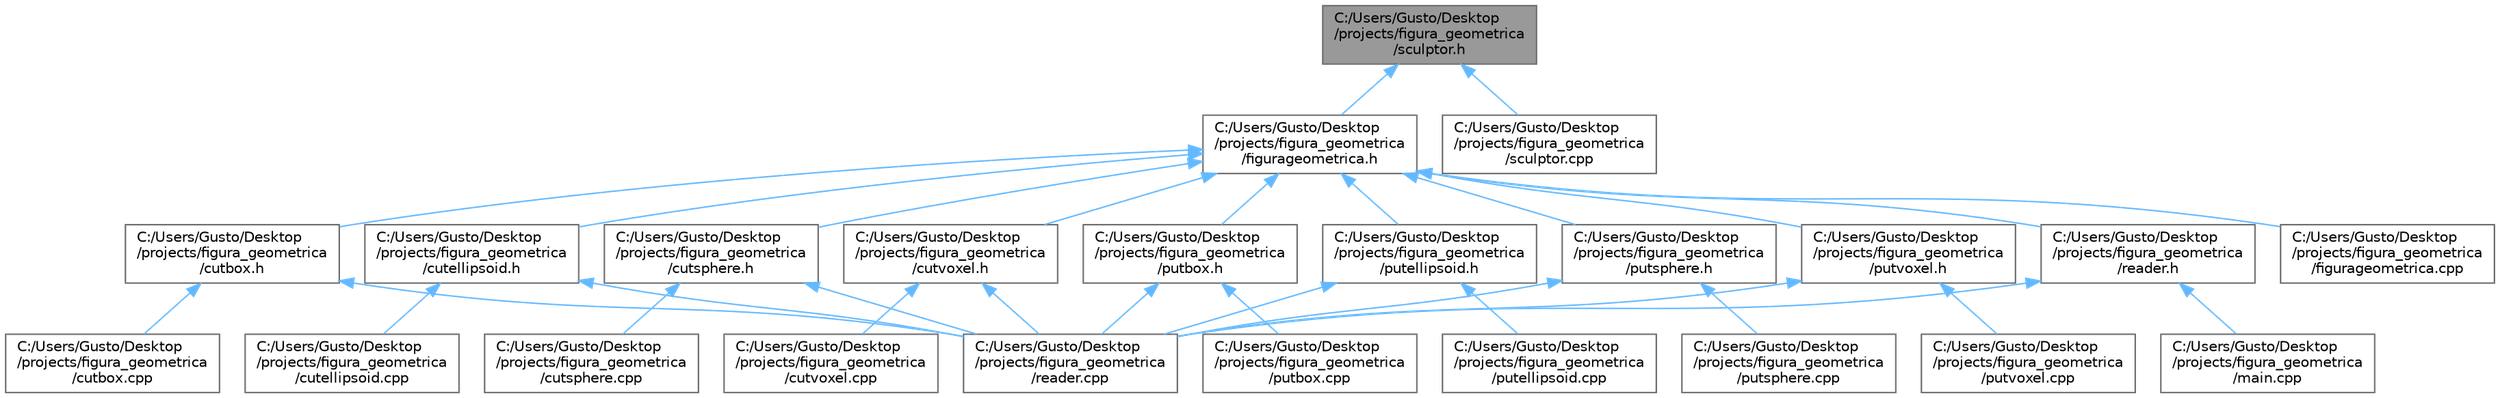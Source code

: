 digraph "C:/Users/Gusto/Desktop/projects/figura_geometrica/sculptor.h"
{
 // LATEX_PDF_SIZE
  bgcolor="transparent";
  edge [fontname=Helvetica,fontsize=10,labelfontname=Helvetica,labelfontsize=10];
  node [fontname=Helvetica,fontsize=10,shape=box,height=0.2,width=0.4];
  Node1 [id="Node000001",label="C:/Users/Gusto/Desktop\l/projects/figura_geometrica\l/sculptor.h",height=0.2,width=0.4,color="gray40", fillcolor="grey60", style="filled", fontcolor="black",tooltip=" "];
  Node1 -> Node2 [id="edge31_Node000001_Node000002",dir="back",color="steelblue1",style="solid",tooltip=" "];
  Node2 [id="Node000002",label="C:/Users/Gusto/Desktop\l/projects/figura_geometrica\l/figurageometrica.h",height=0.2,width=0.4,color="grey40", fillcolor="white", style="filled",URL="$figurageometrica_8h.html",tooltip=" "];
  Node2 -> Node3 [id="edge32_Node000002_Node000003",dir="back",color="steelblue1",style="solid",tooltip=" "];
  Node3 [id="Node000003",label="C:/Users/Gusto/Desktop\l/projects/figura_geometrica\l/cutbox.h",height=0.2,width=0.4,color="grey40", fillcolor="white", style="filled",URL="$cutbox_8h.html",tooltip=" "];
  Node3 -> Node4 [id="edge33_Node000003_Node000004",dir="back",color="steelblue1",style="solid",tooltip=" "];
  Node4 [id="Node000004",label="C:/Users/Gusto/Desktop\l/projects/figura_geometrica\l/cutbox.cpp",height=0.2,width=0.4,color="grey40", fillcolor="white", style="filled",URL="$cutbox_8cpp.html",tooltip=" "];
  Node3 -> Node5 [id="edge34_Node000003_Node000005",dir="back",color="steelblue1",style="solid",tooltip=" "];
  Node5 [id="Node000005",label="C:/Users/Gusto/Desktop\l/projects/figura_geometrica\l/reader.cpp",height=0.2,width=0.4,color="grey40", fillcolor="white", style="filled",URL="$reader_8cpp.html",tooltip=" "];
  Node2 -> Node6 [id="edge35_Node000002_Node000006",dir="back",color="steelblue1",style="solid",tooltip=" "];
  Node6 [id="Node000006",label="C:/Users/Gusto/Desktop\l/projects/figura_geometrica\l/cutellipsoid.h",height=0.2,width=0.4,color="grey40", fillcolor="white", style="filled",URL="$cutellipsoid_8h.html",tooltip=" "];
  Node6 -> Node7 [id="edge36_Node000006_Node000007",dir="back",color="steelblue1",style="solid",tooltip=" "];
  Node7 [id="Node000007",label="C:/Users/Gusto/Desktop\l/projects/figura_geometrica\l/cutellipsoid.cpp",height=0.2,width=0.4,color="grey40", fillcolor="white", style="filled",URL="$cutellipsoid_8cpp.html",tooltip=" "];
  Node6 -> Node5 [id="edge37_Node000006_Node000005",dir="back",color="steelblue1",style="solid",tooltip=" "];
  Node2 -> Node8 [id="edge38_Node000002_Node000008",dir="back",color="steelblue1",style="solid",tooltip=" "];
  Node8 [id="Node000008",label="C:/Users/Gusto/Desktop\l/projects/figura_geometrica\l/cutsphere.h",height=0.2,width=0.4,color="grey40", fillcolor="white", style="filled",URL="$cutsphere_8h.html",tooltip=" "];
  Node8 -> Node9 [id="edge39_Node000008_Node000009",dir="back",color="steelblue1",style="solid",tooltip=" "];
  Node9 [id="Node000009",label="C:/Users/Gusto/Desktop\l/projects/figura_geometrica\l/cutsphere.cpp",height=0.2,width=0.4,color="grey40", fillcolor="white", style="filled",URL="$cutsphere_8cpp.html",tooltip=" "];
  Node8 -> Node5 [id="edge40_Node000008_Node000005",dir="back",color="steelblue1",style="solid",tooltip=" "];
  Node2 -> Node10 [id="edge41_Node000002_Node000010",dir="back",color="steelblue1",style="solid",tooltip=" "];
  Node10 [id="Node000010",label="C:/Users/Gusto/Desktop\l/projects/figura_geometrica\l/cutvoxel.h",height=0.2,width=0.4,color="grey40", fillcolor="white", style="filled",URL="$cutvoxel_8h.html",tooltip=" "];
  Node10 -> Node11 [id="edge42_Node000010_Node000011",dir="back",color="steelblue1",style="solid",tooltip=" "];
  Node11 [id="Node000011",label="C:/Users/Gusto/Desktop\l/projects/figura_geometrica\l/cutvoxel.cpp",height=0.2,width=0.4,color="grey40", fillcolor="white", style="filled",URL="$cutvoxel_8cpp.html",tooltip=" "];
  Node10 -> Node5 [id="edge43_Node000010_Node000005",dir="back",color="steelblue1",style="solid",tooltip=" "];
  Node2 -> Node12 [id="edge44_Node000002_Node000012",dir="back",color="steelblue1",style="solid",tooltip=" "];
  Node12 [id="Node000012",label="C:/Users/Gusto/Desktop\l/projects/figura_geometrica\l/figurageometrica.cpp",height=0.2,width=0.4,color="grey40", fillcolor="white", style="filled",URL="$figurageometrica_8cpp.html",tooltip=" "];
  Node2 -> Node13 [id="edge45_Node000002_Node000013",dir="back",color="steelblue1",style="solid",tooltip=" "];
  Node13 [id="Node000013",label="C:/Users/Gusto/Desktop\l/projects/figura_geometrica\l/putbox.h",height=0.2,width=0.4,color="grey40", fillcolor="white", style="filled",URL="$putbox_8h.html",tooltip=" "];
  Node13 -> Node14 [id="edge46_Node000013_Node000014",dir="back",color="steelblue1",style="solid",tooltip=" "];
  Node14 [id="Node000014",label="C:/Users/Gusto/Desktop\l/projects/figura_geometrica\l/putbox.cpp",height=0.2,width=0.4,color="grey40", fillcolor="white", style="filled",URL="$putbox_8cpp.html",tooltip=" "];
  Node13 -> Node5 [id="edge47_Node000013_Node000005",dir="back",color="steelblue1",style="solid",tooltip=" "];
  Node2 -> Node15 [id="edge48_Node000002_Node000015",dir="back",color="steelblue1",style="solid",tooltip=" "];
  Node15 [id="Node000015",label="C:/Users/Gusto/Desktop\l/projects/figura_geometrica\l/putellipsoid.h",height=0.2,width=0.4,color="grey40", fillcolor="white", style="filled",URL="$putellipsoid_8h.html",tooltip=" "];
  Node15 -> Node16 [id="edge49_Node000015_Node000016",dir="back",color="steelblue1",style="solid",tooltip=" "];
  Node16 [id="Node000016",label="C:/Users/Gusto/Desktop\l/projects/figura_geometrica\l/putellipsoid.cpp",height=0.2,width=0.4,color="grey40", fillcolor="white", style="filled",URL="$putellipsoid_8cpp.html",tooltip=" "];
  Node15 -> Node5 [id="edge50_Node000015_Node000005",dir="back",color="steelblue1",style="solid",tooltip=" "];
  Node2 -> Node17 [id="edge51_Node000002_Node000017",dir="back",color="steelblue1",style="solid",tooltip=" "];
  Node17 [id="Node000017",label="C:/Users/Gusto/Desktop\l/projects/figura_geometrica\l/putsphere.h",height=0.2,width=0.4,color="grey40", fillcolor="white", style="filled",URL="$putsphere_8h.html",tooltip=" "];
  Node17 -> Node18 [id="edge52_Node000017_Node000018",dir="back",color="steelblue1",style="solid",tooltip=" "];
  Node18 [id="Node000018",label="C:/Users/Gusto/Desktop\l/projects/figura_geometrica\l/putsphere.cpp",height=0.2,width=0.4,color="grey40", fillcolor="white", style="filled",URL="$putsphere_8cpp.html",tooltip=" "];
  Node17 -> Node5 [id="edge53_Node000017_Node000005",dir="back",color="steelblue1",style="solid",tooltip=" "];
  Node2 -> Node19 [id="edge54_Node000002_Node000019",dir="back",color="steelblue1",style="solid",tooltip=" "];
  Node19 [id="Node000019",label="C:/Users/Gusto/Desktop\l/projects/figura_geometrica\l/putvoxel.h",height=0.2,width=0.4,color="grey40", fillcolor="white", style="filled",URL="$putvoxel_8h.html",tooltip=" "];
  Node19 -> Node20 [id="edge55_Node000019_Node000020",dir="back",color="steelblue1",style="solid",tooltip=" "];
  Node20 [id="Node000020",label="C:/Users/Gusto/Desktop\l/projects/figura_geometrica\l/putvoxel.cpp",height=0.2,width=0.4,color="grey40", fillcolor="white", style="filled",URL="$putvoxel_8cpp.html",tooltip=" "];
  Node19 -> Node5 [id="edge56_Node000019_Node000005",dir="back",color="steelblue1",style="solid",tooltip=" "];
  Node2 -> Node21 [id="edge57_Node000002_Node000021",dir="back",color="steelblue1",style="solid",tooltip=" "];
  Node21 [id="Node000021",label="C:/Users/Gusto/Desktop\l/projects/figura_geometrica\l/reader.h",height=0.2,width=0.4,color="grey40", fillcolor="white", style="filled",URL="$reader_8h.html",tooltip=" "];
  Node21 -> Node22 [id="edge58_Node000021_Node000022",dir="back",color="steelblue1",style="solid",tooltip=" "];
  Node22 [id="Node000022",label="C:/Users/Gusto/Desktop\l/projects/figura_geometrica\l/main.cpp",height=0.2,width=0.4,color="grey40", fillcolor="white", style="filled",URL="$main_8cpp.html",tooltip=" "];
  Node21 -> Node5 [id="edge59_Node000021_Node000005",dir="back",color="steelblue1",style="solid",tooltip=" "];
  Node1 -> Node23 [id="edge60_Node000001_Node000023",dir="back",color="steelblue1",style="solid",tooltip=" "];
  Node23 [id="Node000023",label="C:/Users/Gusto/Desktop\l/projects/figura_geometrica\l/sculptor.cpp",height=0.2,width=0.4,color="grey40", fillcolor="white", style="filled",URL="$sculptor_8cpp.html",tooltip=" "];
}

